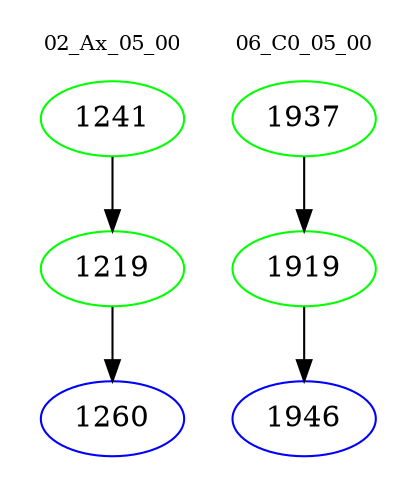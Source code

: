 digraph{
subgraph cluster_0 {
color = white
label = "02_Ax_05_00";
fontsize=10;
T0_1241 [label="1241", color="green"]
T0_1241 -> T0_1219 [color="black"]
T0_1219 [label="1219", color="green"]
T0_1219 -> T0_1260 [color="black"]
T0_1260 [label="1260", color="blue"]
}
subgraph cluster_1 {
color = white
label = "06_C0_05_00";
fontsize=10;
T1_1937 [label="1937", color="green"]
T1_1937 -> T1_1919 [color="black"]
T1_1919 [label="1919", color="green"]
T1_1919 -> T1_1946 [color="black"]
T1_1946 [label="1946", color="blue"]
}
}
